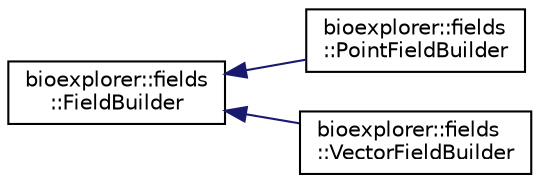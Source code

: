digraph "Graphical Class Hierarchy"
{
 // LATEX_PDF_SIZE
  edge [fontname="Helvetica",fontsize="10",labelfontname="Helvetica",labelfontsize="10"];
  node [fontname="Helvetica",fontsize="10",shape=record];
  rankdir="LR";
  Node0 [label="bioexplorer::fields\l::FieldBuilder",height=0.2,width=0.4,color="black", fillcolor="white", style="filled",URL="$d9/dcb/classbioexplorer_1_1fields_1_1FieldBuilder.html",tooltip="The FieldBuilder class handles electro-magnetic fields data structures."];
  Node0 -> Node1 [dir="back",color="midnightblue",fontsize="10",style="solid",fontname="Helvetica"];
  Node1 [label="bioexplorer::fields\l::PointFieldBuilder",height=0.2,width=0.4,color="black", fillcolor="white", style="filled",URL="$d9/dd7/classbioexplorer_1_1fields_1_1PointFieldBuilder.html",tooltip="The PointFieldBuilder class handles electro-magnetic fields data structures."];
  Node0 -> Node2 [dir="back",color="midnightblue",fontsize="10",style="solid",fontname="Helvetica"];
  Node2 [label="bioexplorer::fields\l::VectorFieldBuilder",height=0.2,width=0.4,color="black", fillcolor="white", style="filled",URL="$d6/d92/classbioexplorer_1_1fields_1_1VectorFieldBuilder.html",tooltip="The VectorFieldBuilder class handles electro-magnetic fields data structures."];
}
